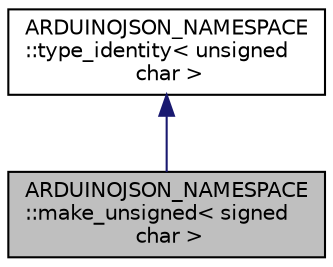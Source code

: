 digraph "ARDUINOJSON_NAMESPACE::make_unsigned&lt; signed char &gt;"
{
 // LATEX_PDF_SIZE
  edge [fontname="Helvetica",fontsize="10",labelfontname="Helvetica",labelfontsize="10"];
  node [fontname="Helvetica",fontsize="10",shape=record];
  Node1 [label="ARDUINOJSON_NAMESPACE\l::make_unsigned\< signed\l char \>",height=0.2,width=0.4,color="black", fillcolor="grey75", style="filled", fontcolor="black",tooltip=" "];
  Node2 -> Node1 [dir="back",color="midnightblue",fontsize="10",style="solid",fontname="Helvetica"];
  Node2 [label="ARDUINOJSON_NAMESPACE\l::type_identity\< unsigned\l char \>",height=0.2,width=0.4,color="black", fillcolor="white", style="filled",URL="$structARDUINOJSON__NAMESPACE_1_1type__identity.html",tooltip=" "];
}
